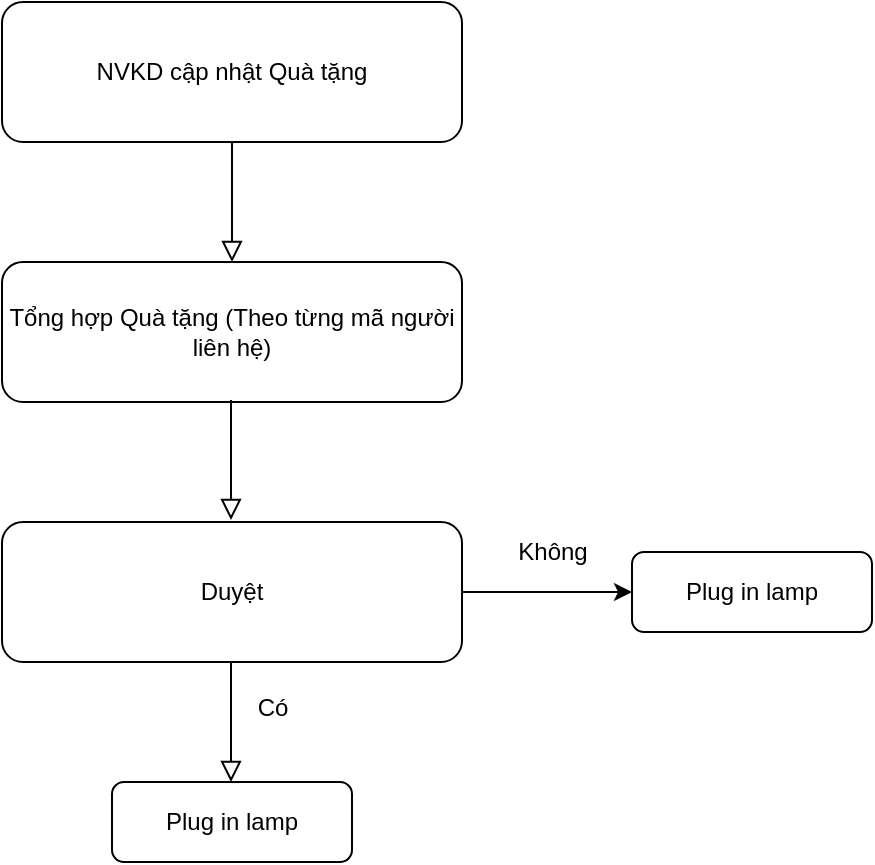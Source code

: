 <mxfile version="21.3.2" type="github">
  <diagram id="C5RBs43oDa-KdzZeNtuy" name="Page-1">
    <mxGraphModel dx="1674" dy="746" grid="1" gridSize="10" guides="1" tooltips="1" connect="1" arrows="1" fold="1" page="1" pageScale="1" pageWidth="827" pageHeight="1169" math="0" shadow="0">
      <root>
        <mxCell id="WIyWlLk6GJQsqaUBKTNV-0" />
        <mxCell id="WIyWlLk6GJQsqaUBKTNV-1" parent="WIyWlLk6GJQsqaUBKTNV-0" />
        <mxCell id="WIyWlLk6GJQsqaUBKTNV-2" value="" style="rounded=0;html=1;jettySize=auto;orthogonalLoop=1;fontSize=11;endArrow=block;endFill=0;endSize=8;strokeWidth=1;shadow=0;labelBackgroundColor=none;edgeStyle=orthogonalEdgeStyle;entryX=0.5;entryY=0;entryDx=0;entryDy=0;" parent="WIyWlLk6GJQsqaUBKTNV-1" source="WIyWlLk6GJQsqaUBKTNV-3" edge="1">
          <mxGeometry relative="1" as="geometry">
            <mxPoint x="180" y="170" as="targetPoint" />
            <Array as="points" />
          </mxGeometry>
        </mxCell>
        <mxCell id="WIyWlLk6GJQsqaUBKTNV-3" value="NVKD cập nhật Quà tặng" style="rounded=1;whiteSpace=wrap;html=1;fontSize=12;glass=0;strokeWidth=1;shadow=0;" parent="WIyWlLk6GJQsqaUBKTNV-1" vertex="1">
          <mxGeometry x="65" y="40" width="230" height="70" as="geometry" />
        </mxCell>
        <mxCell id="WIyWlLk6GJQsqaUBKTNV-7" value="Plug in lamp" style="rounded=1;whiteSpace=wrap;html=1;fontSize=12;glass=0;strokeWidth=1;shadow=0;" parent="WIyWlLk6GJQsqaUBKTNV-1" vertex="1">
          <mxGeometry x="120" y="430" width="120" height="40" as="geometry" />
        </mxCell>
        <mxCell id="UwsBJNKFzbaIU69bkP0E-9" value="Tổng hợp Quà tặng (Theo từng mã người liên hệ)" style="rounded=1;whiteSpace=wrap;html=1;fontSize=12;glass=0;strokeWidth=1;shadow=0;" vertex="1" parent="WIyWlLk6GJQsqaUBKTNV-1">
          <mxGeometry x="65" y="170" width="230" height="70" as="geometry" />
        </mxCell>
        <mxCell id="UwsBJNKFzbaIU69bkP0E-19" style="edgeStyle=orthogonalEdgeStyle;rounded=0;orthogonalLoop=1;jettySize=auto;html=1;entryX=0;entryY=0.5;entryDx=0;entryDy=0;" edge="1" parent="WIyWlLk6GJQsqaUBKTNV-1" source="UwsBJNKFzbaIU69bkP0E-10" target="UwsBJNKFzbaIU69bkP0E-17">
          <mxGeometry relative="1" as="geometry" />
        </mxCell>
        <mxCell id="UwsBJNKFzbaIU69bkP0E-10" value="Duyệt" style="rounded=1;whiteSpace=wrap;html=1;fontSize=12;glass=0;strokeWidth=1;shadow=0;" vertex="1" parent="WIyWlLk6GJQsqaUBKTNV-1">
          <mxGeometry x="65" y="300" width="230" height="70" as="geometry" />
        </mxCell>
        <mxCell id="UwsBJNKFzbaIU69bkP0E-11" value="" style="rounded=0;html=1;jettySize=auto;orthogonalLoop=1;fontSize=11;endArrow=block;endFill=0;endSize=8;strokeWidth=1;shadow=0;labelBackgroundColor=none;edgeStyle=orthogonalEdgeStyle;entryX=0.5;entryY=0;entryDx=0;entryDy=0;" edge="1" parent="WIyWlLk6GJQsqaUBKTNV-1">
          <mxGeometry relative="1" as="geometry">
            <mxPoint x="179.5" y="239" as="sourcePoint" />
            <mxPoint x="179.5" y="299" as="targetPoint" />
            <Array as="points" />
          </mxGeometry>
        </mxCell>
        <mxCell id="UwsBJNKFzbaIU69bkP0E-13" value="" style="rounded=0;html=1;jettySize=auto;orthogonalLoop=1;fontSize=11;endArrow=block;endFill=0;endSize=8;strokeWidth=1;shadow=0;labelBackgroundColor=none;edgeStyle=orthogonalEdgeStyle;entryX=0.5;entryY=0;entryDx=0;entryDy=0;" edge="1" parent="WIyWlLk6GJQsqaUBKTNV-1">
          <mxGeometry relative="1" as="geometry">
            <mxPoint x="179.5" y="370" as="sourcePoint" />
            <mxPoint x="179.5" y="430" as="targetPoint" />
            <Array as="points" />
          </mxGeometry>
        </mxCell>
        <mxCell id="UwsBJNKFzbaIU69bkP0E-16" value="Có" style="text;html=1;align=center;verticalAlign=middle;resizable=0;points=[];autosize=1;strokeColor=none;fillColor=none;" vertex="1" parent="WIyWlLk6GJQsqaUBKTNV-1">
          <mxGeometry x="180" y="378" width="40" height="30" as="geometry" />
        </mxCell>
        <mxCell id="UwsBJNKFzbaIU69bkP0E-17" value="Plug in lamp" style="rounded=1;whiteSpace=wrap;html=1;fontSize=12;glass=0;strokeWidth=1;shadow=0;" vertex="1" parent="WIyWlLk6GJQsqaUBKTNV-1">
          <mxGeometry x="380" y="315" width="120" height="40" as="geometry" />
        </mxCell>
        <mxCell id="UwsBJNKFzbaIU69bkP0E-18" value="Không" style="text;html=1;align=center;verticalAlign=middle;resizable=0;points=[];autosize=1;strokeColor=none;fillColor=none;" vertex="1" parent="WIyWlLk6GJQsqaUBKTNV-1">
          <mxGeometry x="310" y="300" width="60" height="30" as="geometry" />
        </mxCell>
      </root>
    </mxGraphModel>
  </diagram>
</mxfile>
